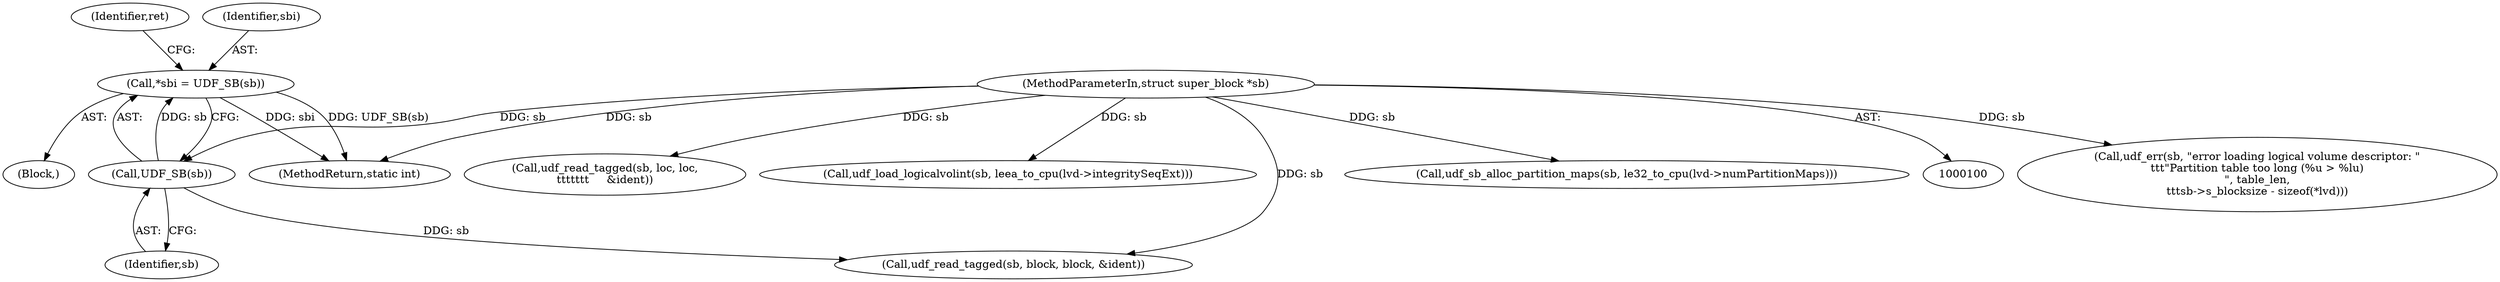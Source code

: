 digraph "0_linux_adee11b2085bee90bd8f4f52123ffb07882d6256@pointer" {
"1000111" [label="(Call,*sbi = UDF_SB(sb))"];
"1000113" [label="(Call,UDF_SB(sb))"];
"1000101" [label="(MethodParameterIn,struct super_block *sb)"];
"1000104" [label="(Block,)"];
"1000111" [label="(Call,*sbi = UDF_SB(sb))"];
"1000164" [label="(Call,udf_err(sb, \"error loading logical volume descriptor: \"\n\t\t\t\"Partition table too long (%u > %lu)\n\", table_len,\n\t\t\tsb->s_blocksize - sizeof(*lvd)))"];
"1000113" [label="(Call,UDF_SB(sb))"];
"1000691" [label="(MethodReturn,static int)"];
"1000125" [label="(Call,udf_read_tagged(sb, block, block, &ident))"];
"1000101" [label="(MethodParameterIn,struct super_block *sb)"];
"1000121" [label="(Identifier,ret)"];
"1000399" [label="(Call,udf_read_tagged(sb, loc, loc,\n\t\t\t\t\t\t\t     &ident))"];
"1000680" [label="(Call,udf_load_logicalvolint(sb, leea_to_cpu(lvd->integritySeqExt)))"];
"1000112" [label="(Identifier,sbi)"];
"1000178" [label="(Call,udf_sb_alloc_partition_maps(sb, le32_to_cpu(lvd->numPartitionMaps)))"];
"1000114" [label="(Identifier,sb)"];
"1000111" -> "1000104"  [label="AST: "];
"1000111" -> "1000113"  [label="CFG: "];
"1000112" -> "1000111"  [label="AST: "];
"1000113" -> "1000111"  [label="AST: "];
"1000121" -> "1000111"  [label="CFG: "];
"1000111" -> "1000691"  [label="DDG: sbi"];
"1000111" -> "1000691"  [label="DDG: UDF_SB(sb)"];
"1000113" -> "1000111"  [label="DDG: sb"];
"1000113" -> "1000114"  [label="CFG: "];
"1000114" -> "1000113"  [label="AST: "];
"1000101" -> "1000113"  [label="DDG: sb"];
"1000113" -> "1000125"  [label="DDG: sb"];
"1000101" -> "1000100"  [label="AST: "];
"1000101" -> "1000691"  [label="DDG: sb"];
"1000101" -> "1000125"  [label="DDG: sb"];
"1000101" -> "1000164"  [label="DDG: sb"];
"1000101" -> "1000178"  [label="DDG: sb"];
"1000101" -> "1000399"  [label="DDG: sb"];
"1000101" -> "1000680"  [label="DDG: sb"];
}
